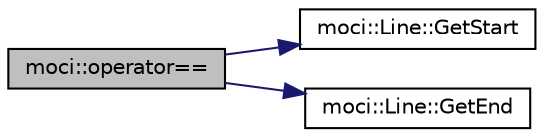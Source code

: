digraph "moci::operator=="
{
 // INTERACTIVE_SVG=YES
  edge [fontname="Helvetica",fontsize="10",labelfontname="Helvetica",labelfontsize="10"];
  node [fontname="Helvetica",fontsize="10",shape=record];
  rankdir="LR";
  Node16 [label="moci::operator==",height=0.2,width=0.4,color="black", fillcolor="grey75", style="filled", fontcolor="black"];
  Node16 -> Node17 [color="midnightblue",fontsize="10",style="solid",fontname="Helvetica"];
  Node17 [label="moci::Line::GetStart",height=0.2,width=0.4,color="black", fillcolor="white", style="filled",URL="$classmoci_1_1Line.html#aac9de0551673fff9ed5db813ea3b4445",tooltip="Returns the start point. "];
  Node16 -> Node18 [color="midnightblue",fontsize="10",style="solid",fontname="Helvetica"];
  Node18 [label="moci::Line::GetEnd",height=0.2,width=0.4,color="black", fillcolor="white", style="filled",URL="$classmoci_1_1Line.html#afe5a2571330bbdcc89ae8aed0b26752c",tooltip="Returns the end point. "];
}
